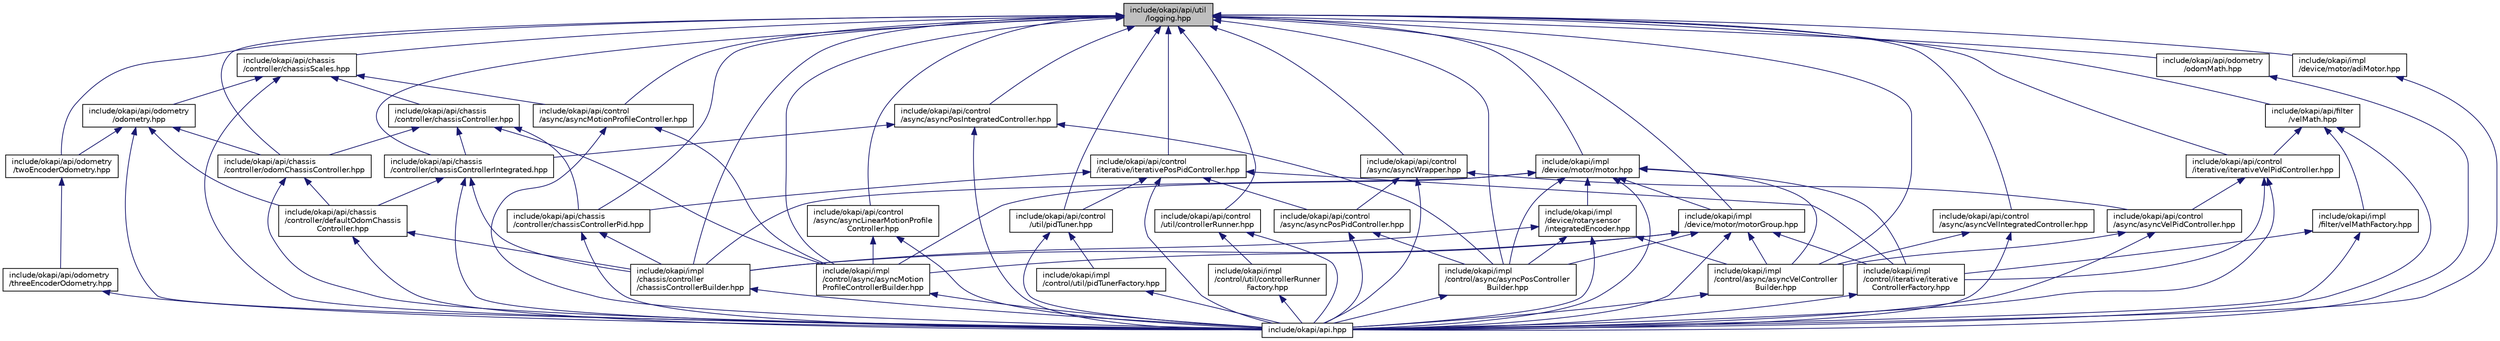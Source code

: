 digraph "include/okapi/api/util/logging.hpp"
{
 // LATEX_PDF_SIZE
  edge [fontname="Helvetica",fontsize="10",labelfontname="Helvetica",labelfontsize="10"];
  node [fontname="Helvetica",fontsize="10",shape=record];
  Node1 [label="include/okapi/api/util\l/logging.hpp",height=0.2,width=0.4,color="black", fillcolor="grey75", style="filled", fontcolor="black",tooltip=" "];
  Node1 -> Node2 [dir="back",color="midnightblue",fontsize="10",style="solid",fontname="Helvetica"];
  Node2 [label="include/okapi/api/chassis\l/controller/chassisControllerIntegrated.hpp",height=0.2,width=0.4,color="black", fillcolor="white", style="filled",URL="$chassisControllerIntegrated_8hpp.html",tooltip=" "];
  Node2 -> Node3 [dir="back",color="midnightblue",fontsize="10",style="solid",fontname="Helvetica"];
  Node3 [label="include/okapi/api/chassis\l/controller/defaultOdomChassis\lController.hpp",height=0.2,width=0.4,color="black", fillcolor="white", style="filled",URL="$defaultOdomChassisController_8hpp.html",tooltip=" "];
  Node3 -> Node4 [dir="back",color="midnightblue",fontsize="10",style="solid",fontname="Helvetica"];
  Node4 [label="include/okapi/api.hpp",height=0.2,width=0.4,color="black", fillcolor="white", style="filled",URL="$okapi_2api_8hpp.html",tooltip=" "];
  Node3 -> Node5 [dir="back",color="midnightblue",fontsize="10",style="solid",fontname="Helvetica"];
  Node5 [label="include/okapi/impl\l/chassis/controller\l/chassisControllerBuilder.hpp",height=0.2,width=0.4,color="black", fillcolor="white", style="filled",URL="$chassisControllerBuilder_8hpp.html",tooltip=" "];
  Node5 -> Node4 [dir="back",color="midnightblue",fontsize="10",style="solid",fontname="Helvetica"];
  Node2 -> Node4 [dir="back",color="midnightblue",fontsize="10",style="solid",fontname="Helvetica"];
  Node2 -> Node5 [dir="back",color="midnightblue",fontsize="10",style="solid",fontname="Helvetica"];
  Node1 -> Node6 [dir="back",color="midnightblue",fontsize="10",style="solid",fontname="Helvetica"];
  Node6 [label="include/okapi/api/chassis\l/controller/chassisControllerPid.hpp",height=0.2,width=0.4,color="black", fillcolor="white", style="filled",URL="$chassisControllerPid_8hpp.html",tooltip=" "];
  Node6 -> Node4 [dir="back",color="midnightblue",fontsize="10",style="solid",fontname="Helvetica"];
  Node6 -> Node5 [dir="back",color="midnightblue",fontsize="10",style="solid",fontname="Helvetica"];
  Node1 -> Node7 [dir="back",color="midnightblue",fontsize="10",style="solid",fontname="Helvetica"];
  Node7 [label="include/okapi/api/chassis\l/controller/chassisScales.hpp",height=0.2,width=0.4,color="black", fillcolor="white", style="filled",URL="$chassisScales_8hpp.html",tooltip=" "];
  Node7 -> Node8 [dir="back",color="midnightblue",fontsize="10",style="solid",fontname="Helvetica"];
  Node8 [label="include/okapi/api/chassis\l/controller/chassisController.hpp",height=0.2,width=0.4,color="black", fillcolor="white", style="filled",URL="$chassisController_8hpp.html",tooltip=" "];
  Node8 -> Node2 [dir="back",color="midnightblue",fontsize="10",style="solid",fontname="Helvetica"];
  Node8 -> Node6 [dir="back",color="midnightblue",fontsize="10",style="solid",fontname="Helvetica"];
  Node8 -> Node9 [dir="back",color="midnightblue",fontsize="10",style="solid",fontname="Helvetica"];
  Node9 [label="include/okapi/api/chassis\l/controller/odomChassisController.hpp",height=0.2,width=0.4,color="black", fillcolor="white", style="filled",URL="$odomChassisController_8hpp.html",tooltip=" "];
  Node9 -> Node3 [dir="back",color="midnightblue",fontsize="10",style="solid",fontname="Helvetica"];
  Node9 -> Node4 [dir="back",color="midnightblue",fontsize="10",style="solid",fontname="Helvetica"];
  Node8 -> Node10 [dir="back",color="midnightblue",fontsize="10",style="solid",fontname="Helvetica"];
  Node10 [label="include/okapi/impl\l/control/async/asyncMotion\lProfileControllerBuilder.hpp",height=0.2,width=0.4,color="black", fillcolor="white", style="filled",URL="$asyncMotionProfileControllerBuilder_8hpp.html",tooltip=" "];
  Node10 -> Node4 [dir="back",color="midnightblue",fontsize="10",style="solid",fontname="Helvetica"];
  Node7 -> Node11 [dir="back",color="midnightblue",fontsize="10",style="solid",fontname="Helvetica"];
  Node11 [label="include/okapi/api/control\l/async/asyncMotionProfileController.hpp",height=0.2,width=0.4,color="black", fillcolor="white", style="filled",URL="$asyncMotionProfileController_8hpp.html",tooltip=" "];
  Node11 -> Node4 [dir="back",color="midnightblue",fontsize="10",style="solid",fontname="Helvetica"];
  Node11 -> Node10 [dir="back",color="midnightblue",fontsize="10",style="solid",fontname="Helvetica"];
  Node7 -> Node12 [dir="back",color="midnightblue",fontsize="10",style="solid",fontname="Helvetica"];
  Node12 [label="include/okapi/api/odometry\l/odometry.hpp",height=0.2,width=0.4,color="black", fillcolor="white", style="filled",URL="$odometry_8hpp.html",tooltip=" "];
  Node12 -> Node3 [dir="back",color="midnightblue",fontsize="10",style="solid",fontname="Helvetica"];
  Node12 -> Node9 [dir="back",color="midnightblue",fontsize="10",style="solid",fontname="Helvetica"];
  Node12 -> Node13 [dir="back",color="midnightblue",fontsize="10",style="solid",fontname="Helvetica"];
  Node13 [label="include/okapi/api/odometry\l/twoEncoderOdometry.hpp",height=0.2,width=0.4,color="black", fillcolor="white", style="filled",URL="$twoEncoderOdometry_8hpp.html",tooltip=" "];
  Node13 -> Node14 [dir="back",color="midnightblue",fontsize="10",style="solid",fontname="Helvetica"];
  Node14 [label="include/okapi/api/odometry\l/threeEncoderOdometry.hpp",height=0.2,width=0.4,color="black", fillcolor="white", style="filled",URL="$threeEncoderOdometry_8hpp.html",tooltip=" "];
  Node14 -> Node4 [dir="back",color="midnightblue",fontsize="10",style="solid",fontname="Helvetica"];
  Node12 -> Node4 [dir="back",color="midnightblue",fontsize="10",style="solid",fontname="Helvetica"];
  Node7 -> Node4 [dir="back",color="midnightblue",fontsize="10",style="solid",fontname="Helvetica"];
  Node1 -> Node9 [dir="back",color="midnightblue",fontsize="10",style="solid",fontname="Helvetica"];
  Node1 -> Node15 [dir="back",color="midnightblue",fontsize="10",style="solid",fontname="Helvetica"];
  Node15 [label="include/okapi/api/control\l/async/asyncLinearMotionProfile\lController.hpp",height=0.2,width=0.4,color="black", fillcolor="white", style="filled",URL="$asyncLinearMotionProfileController_8hpp.html",tooltip=" "];
  Node15 -> Node4 [dir="back",color="midnightblue",fontsize="10",style="solid",fontname="Helvetica"];
  Node15 -> Node10 [dir="back",color="midnightblue",fontsize="10",style="solid",fontname="Helvetica"];
  Node1 -> Node11 [dir="back",color="midnightblue",fontsize="10",style="solid",fontname="Helvetica"];
  Node1 -> Node16 [dir="back",color="midnightblue",fontsize="10",style="solid",fontname="Helvetica"];
  Node16 [label="include/okapi/api/control\l/async/asyncPosIntegratedController.hpp",height=0.2,width=0.4,color="black", fillcolor="white", style="filled",URL="$asyncPosIntegratedController_8hpp.html",tooltip=" "];
  Node16 -> Node2 [dir="back",color="midnightblue",fontsize="10",style="solid",fontname="Helvetica"];
  Node16 -> Node4 [dir="back",color="midnightblue",fontsize="10",style="solid",fontname="Helvetica"];
  Node16 -> Node17 [dir="back",color="midnightblue",fontsize="10",style="solid",fontname="Helvetica"];
  Node17 [label="include/okapi/impl\l/control/async/asyncPosController\lBuilder.hpp",height=0.2,width=0.4,color="black", fillcolor="white", style="filled",URL="$asyncPosControllerBuilder_8hpp.html",tooltip=" "];
  Node17 -> Node4 [dir="back",color="midnightblue",fontsize="10",style="solid",fontname="Helvetica"];
  Node1 -> Node18 [dir="back",color="midnightblue",fontsize="10",style="solid",fontname="Helvetica"];
  Node18 [label="include/okapi/api/control\l/async/asyncVelIntegratedController.hpp",height=0.2,width=0.4,color="black", fillcolor="white", style="filled",URL="$asyncVelIntegratedController_8hpp.html",tooltip=" "];
  Node18 -> Node4 [dir="back",color="midnightblue",fontsize="10",style="solid",fontname="Helvetica"];
  Node18 -> Node19 [dir="back",color="midnightblue",fontsize="10",style="solid",fontname="Helvetica"];
  Node19 [label="include/okapi/impl\l/control/async/asyncVelController\lBuilder.hpp",height=0.2,width=0.4,color="black", fillcolor="white", style="filled",URL="$asyncVelControllerBuilder_8hpp.html",tooltip=" "];
  Node19 -> Node4 [dir="back",color="midnightblue",fontsize="10",style="solid",fontname="Helvetica"];
  Node1 -> Node20 [dir="back",color="midnightblue",fontsize="10",style="solid",fontname="Helvetica"];
  Node20 [label="include/okapi/api/control\l/async/asyncWrapper.hpp",height=0.2,width=0.4,color="black", fillcolor="white", style="filled",URL="$asyncWrapper_8hpp.html",tooltip=" "];
  Node20 -> Node21 [dir="back",color="midnightblue",fontsize="10",style="solid",fontname="Helvetica"];
  Node21 [label="include/okapi/api/control\l/async/asyncPosPidController.hpp",height=0.2,width=0.4,color="black", fillcolor="white", style="filled",URL="$asyncPosPidController_8hpp.html",tooltip=" "];
  Node21 -> Node4 [dir="back",color="midnightblue",fontsize="10",style="solid",fontname="Helvetica"];
  Node21 -> Node17 [dir="back",color="midnightblue",fontsize="10",style="solid",fontname="Helvetica"];
  Node20 -> Node22 [dir="back",color="midnightblue",fontsize="10",style="solid",fontname="Helvetica"];
  Node22 [label="include/okapi/api/control\l/async/asyncVelPidController.hpp",height=0.2,width=0.4,color="black", fillcolor="white", style="filled",URL="$asyncVelPidController_8hpp.html",tooltip=" "];
  Node22 -> Node4 [dir="back",color="midnightblue",fontsize="10",style="solid",fontname="Helvetica"];
  Node22 -> Node19 [dir="back",color="midnightblue",fontsize="10",style="solid",fontname="Helvetica"];
  Node20 -> Node4 [dir="back",color="midnightblue",fontsize="10",style="solid",fontname="Helvetica"];
  Node1 -> Node23 [dir="back",color="midnightblue",fontsize="10",style="solid",fontname="Helvetica"];
  Node23 [label="include/okapi/api/control\l/iterative/iterativePosPidController.hpp",height=0.2,width=0.4,color="black", fillcolor="white", style="filled",URL="$iterativePosPidController_8hpp.html",tooltip=" "];
  Node23 -> Node6 [dir="back",color="midnightblue",fontsize="10",style="solid",fontname="Helvetica"];
  Node23 -> Node21 [dir="back",color="midnightblue",fontsize="10",style="solid",fontname="Helvetica"];
  Node23 -> Node24 [dir="back",color="midnightblue",fontsize="10",style="solid",fontname="Helvetica"];
  Node24 [label="include/okapi/api/control\l/util/pidTuner.hpp",height=0.2,width=0.4,color="black", fillcolor="white", style="filled",URL="$pidTuner_8hpp.html",tooltip=" "];
  Node24 -> Node4 [dir="back",color="midnightblue",fontsize="10",style="solid",fontname="Helvetica"];
  Node24 -> Node25 [dir="back",color="midnightblue",fontsize="10",style="solid",fontname="Helvetica"];
  Node25 [label="include/okapi/impl\l/control/util/pidTunerFactory.hpp",height=0.2,width=0.4,color="black", fillcolor="white", style="filled",URL="$pidTunerFactory_8hpp.html",tooltip=" "];
  Node25 -> Node4 [dir="back",color="midnightblue",fontsize="10",style="solid",fontname="Helvetica"];
  Node23 -> Node4 [dir="back",color="midnightblue",fontsize="10",style="solid",fontname="Helvetica"];
  Node23 -> Node26 [dir="back",color="midnightblue",fontsize="10",style="solid",fontname="Helvetica"];
  Node26 [label="include/okapi/impl\l/control/iterative/iterative\lControllerFactory.hpp",height=0.2,width=0.4,color="black", fillcolor="white", style="filled",URL="$iterativeControllerFactory_8hpp.html",tooltip=" "];
  Node26 -> Node4 [dir="back",color="midnightblue",fontsize="10",style="solid",fontname="Helvetica"];
  Node1 -> Node27 [dir="back",color="midnightblue",fontsize="10",style="solid",fontname="Helvetica"];
  Node27 [label="include/okapi/api/control\l/iterative/iterativeVelPidController.hpp",height=0.2,width=0.4,color="black", fillcolor="white", style="filled",URL="$iterativeVelPidController_8hpp.html",tooltip=" "];
  Node27 -> Node22 [dir="back",color="midnightblue",fontsize="10",style="solid",fontname="Helvetica"];
  Node27 -> Node4 [dir="back",color="midnightblue",fontsize="10",style="solid",fontname="Helvetica"];
  Node27 -> Node26 [dir="back",color="midnightblue",fontsize="10",style="solid",fontname="Helvetica"];
  Node1 -> Node28 [dir="back",color="midnightblue",fontsize="10",style="solid",fontname="Helvetica"];
  Node28 [label="include/okapi/api/control\l/util/controllerRunner.hpp",height=0.2,width=0.4,color="black", fillcolor="white", style="filled",URL="$controllerRunner_8hpp.html",tooltip=" "];
  Node28 -> Node4 [dir="back",color="midnightblue",fontsize="10",style="solid",fontname="Helvetica"];
  Node28 -> Node29 [dir="back",color="midnightblue",fontsize="10",style="solid",fontname="Helvetica"];
  Node29 [label="include/okapi/impl\l/control/util/controllerRunner\lFactory.hpp",height=0.2,width=0.4,color="black", fillcolor="white", style="filled",URL="$controllerRunnerFactory_8hpp.html",tooltip=" "];
  Node29 -> Node4 [dir="back",color="midnightblue",fontsize="10",style="solid",fontname="Helvetica"];
  Node1 -> Node24 [dir="back",color="midnightblue",fontsize="10",style="solid",fontname="Helvetica"];
  Node1 -> Node30 [dir="back",color="midnightblue",fontsize="10",style="solid",fontname="Helvetica"];
  Node30 [label="include/okapi/api/filter\l/velMath.hpp",height=0.2,width=0.4,color="black", fillcolor="white", style="filled",URL="$velMath_8hpp.html",tooltip=" "];
  Node30 -> Node27 [dir="back",color="midnightblue",fontsize="10",style="solid",fontname="Helvetica"];
  Node30 -> Node4 [dir="back",color="midnightblue",fontsize="10",style="solid",fontname="Helvetica"];
  Node30 -> Node31 [dir="back",color="midnightblue",fontsize="10",style="solid",fontname="Helvetica"];
  Node31 [label="include/okapi/impl\l/filter/velMathFactory.hpp",height=0.2,width=0.4,color="black", fillcolor="white", style="filled",URL="$velMathFactory_8hpp.html",tooltip=" "];
  Node31 -> Node4 [dir="back",color="midnightblue",fontsize="10",style="solid",fontname="Helvetica"];
  Node31 -> Node26 [dir="back",color="midnightblue",fontsize="10",style="solid",fontname="Helvetica"];
  Node1 -> Node32 [dir="back",color="midnightblue",fontsize="10",style="solid",fontname="Helvetica"];
  Node32 [label="include/okapi/api/odometry\l/odomMath.hpp",height=0.2,width=0.4,color="black", fillcolor="white", style="filled",URL="$odomMath_8hpp.html",tooltip=" "];
  Node32 -> Node4 [dir="back",color="midnightblue",fontsize="10",style="solid",fontname="Helvetica"];
  Node1 -> Node13 [dir="back",color="midnightblue",fontsize="10",style="solid",fontname="Helvetica"];
  Node1 -> Node5 [dir="back",color="midnightblue",fontsize="10",style="solid",fontname="Helvetica"];
  Node1 -> Node10 [dir="back",color="midnightblue",fontsize="10",style="solid",fontname="Helvetica"];
  Node1 -> Node17 [dir="back",color="midnightblue",fontsize="10",style="solid",fontname="Helvetica"];
  Node1 -> Node19 [dir="back",color="midnightblue",fontsize="10",style="solid",fontname="Helvetica"];
  Node1 -> Node33 [dir="back",color="midnightblue",fontsize="10",style="solid",fontname="Helvetica"];
  Node33 [label="include/okapi/impl\l/device/motor/adiMotor.hpp",height=0.2,width=0.4,color="black", fillcolor="white", style="filled",URL="$adiMotor_8hpp.html",tooltip=" "];
  Node33 -> Node4 [dir="back",color="midnightblue",fontsize="10",style="solid",fontname="Helvetica"];
  Node1 -> Node34 [dir="back",color="midnightblue",fontsize="10",style="solid",fontname="Helvetica"];
  Node34 [label="include/okapi/impl\l/device/motor/motor.hpp",height=0.2,width=0.4,color="black", fillcolor="white", style="filled",URL="$motor_8hpp.html",tooltip=" "];
  Node34 -> Node4 [dir="back",color="midnightblue",fontsize="10",style="solid",fontname="Helvetica"];
  Node34 -> Node5 [dir="back",color="midnightblue",fontsize="10",style="solid",fontname="Helvetica"];
  Node34 -> Node10 [dir="back",color="midnightblue",fontsize="10",style="solid",fontname="Helvetica"];
  Node34 -> Node17 [dir="back",color="midnightblue",fontsize="10",style="solid",fontname="Helvetica"];
  Node34 -> Node19 [dir="back",color="midnightblue",fontsize="10",style="solid",fontname="Helvetica"];
  Node34 -> Node26 [dir="back",color="midnightblue",fontsize="10",style="solid",fontname="Helvetica"];
  Node34 -> Node35 [dir="back",color="midnightblue",fontsize="10",style="solid",fontname="Helvetica"];
  Node35 [label="include/okapi/impl\l/device/motor/motorGroup.hpp",height=0.2,width=0.4,color="black", fillcolor="white", style="filled",URL="$motorGroup_8hpp.html",tooltip=" "];
  Node35 -> Node4 [dir="back",color="midnightblue",fontsize="10",style="solid",fontname="Helvetica"];
  Node35 -> Node5 [dir="back",color="midnightblue",fontsize="10",style="solid",fontname="Helvetica"];
  Node35 -> Node10 [dir="back",color="midnightblue",fontsize="10",style="solid",fontname="Helvetica"];
  Node35 -> Node17 [dir="back",color="midnightblue",fontsize="10",style="solid",fontname="Helvetica"];
  Node35 -> Node19 [dir="back",color="midnightblue",fontsize="10",style="solid",fontname="Helvetica"];
  Node35 -> Node26 [dir="back",color="midnightblue",fontsize="10",style="solid",fontname="Helvetica"];
  Node34 -> Node36 [dir="back",color="midnightblue",fontsize="10",style="solid",fontname="Helvetica"];
  Node36 [label="include/okapi/impl\l/device/rotarysensor\l/integratedEncoder.hpp",height=0.2,width=0.4,color="black", fillcolor="white", style="filled",URL="$integratedEncoder_8hpp.html",tooltip=" "];
  Node36 -> Node4 [dir="back",color="midnightblue",fontsize="10",style="solid",fontname="Helvetica"];
  Node36 -> Node5 [dir="back",color="midnightblue",fontsize="10",style="solid",fontname="Helvetica"];
  Node36 -> Node17 [dir="back",color="midnightblue",fontsize="10",style="solid",fontname="Helvetica"];
  Node36 -> Node19 [dir="back",color="midnightblue",fontsize="10",style="solid",fontname="Helvetica"];
  Node1 -> Node35 [dir="back",color="midnightblue",fontsize="10",style="solid",fontname="Helvetica"];
}
